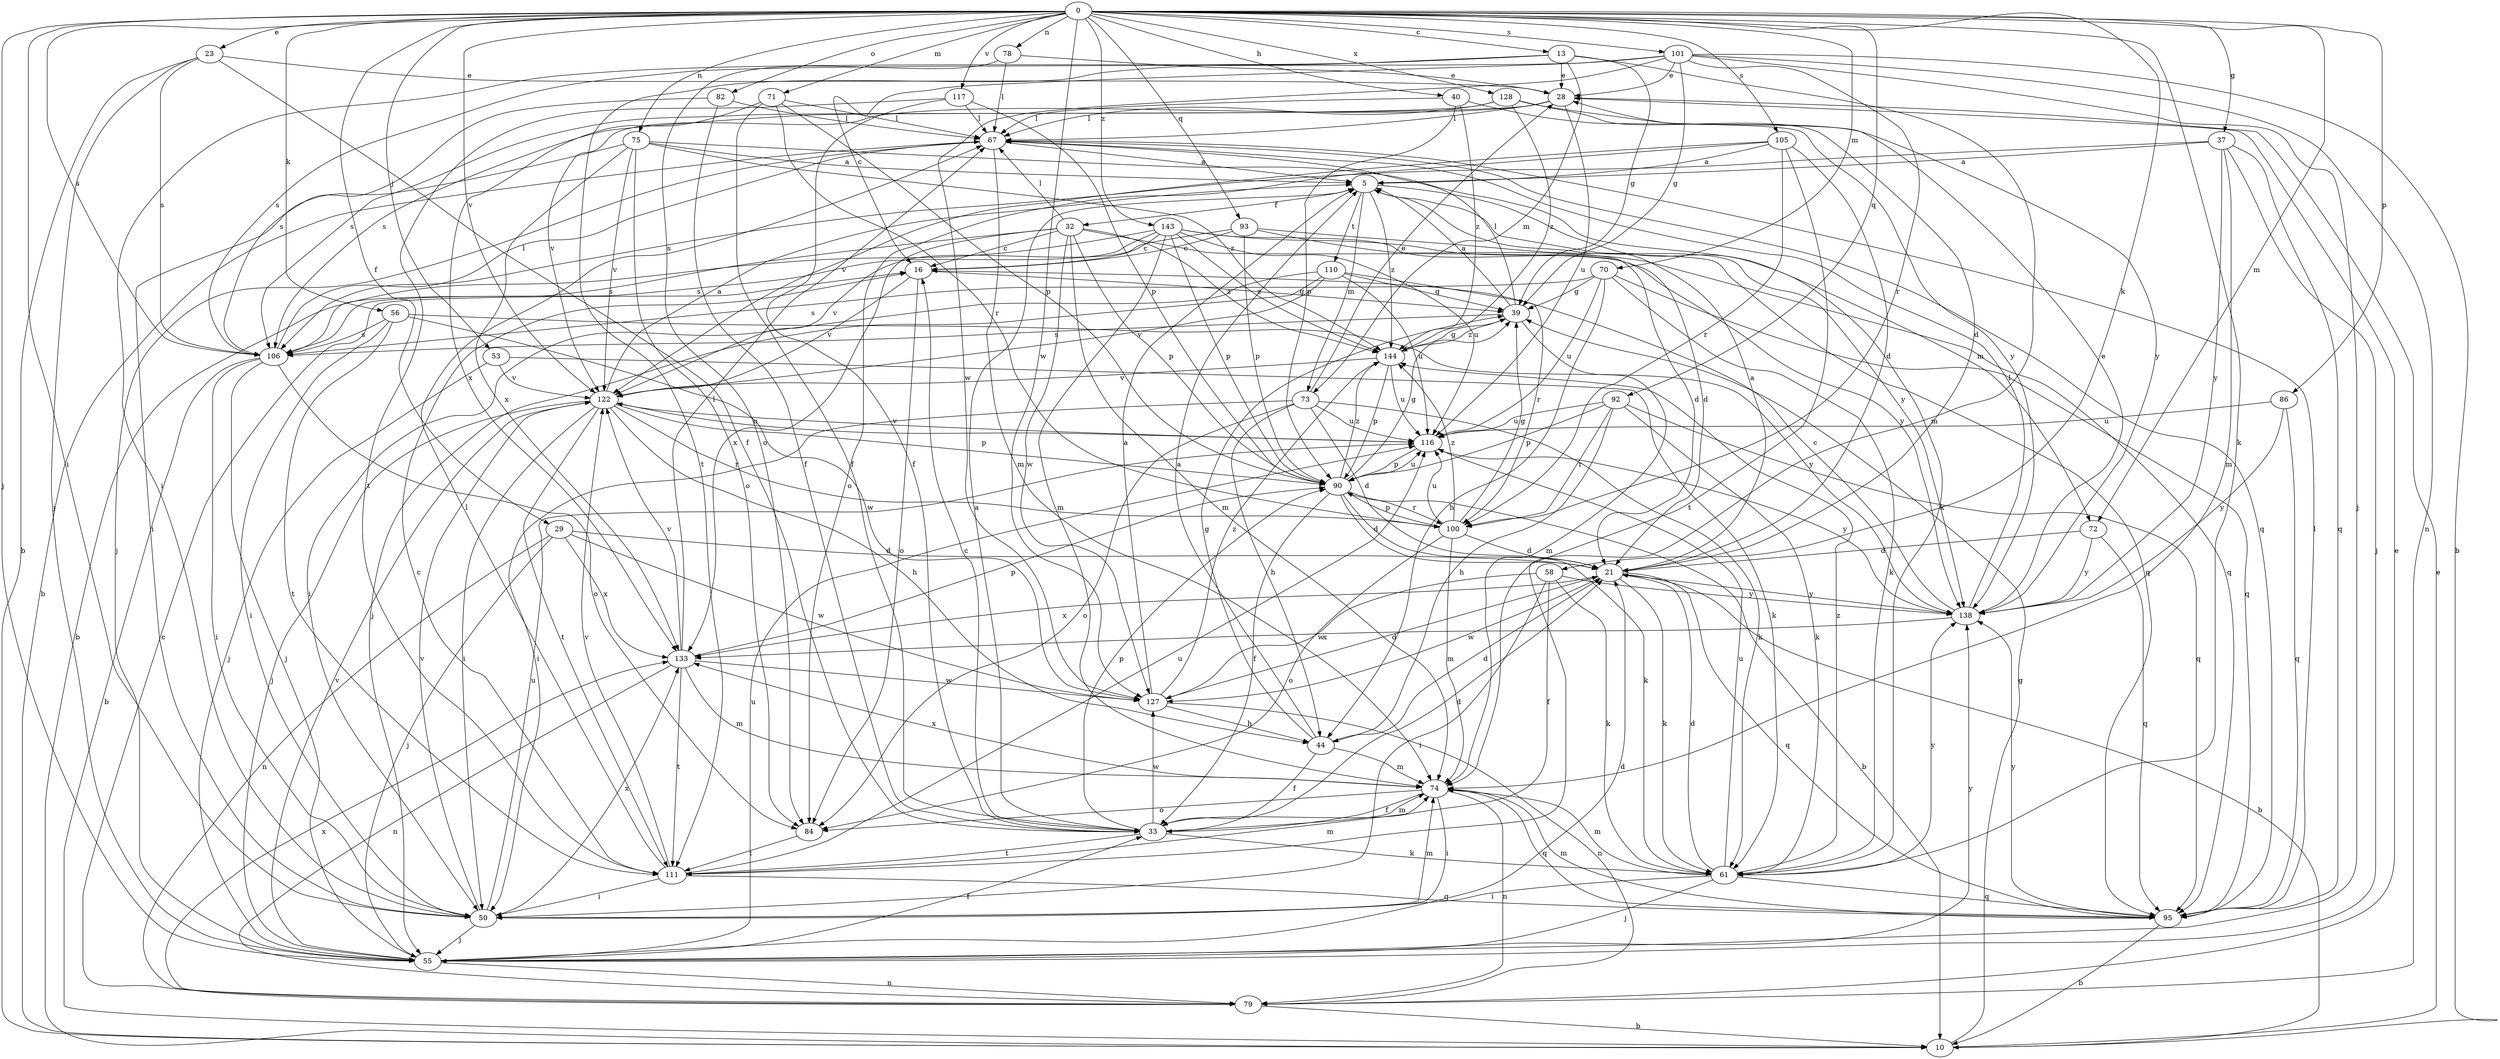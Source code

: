 strict digraph  {
0;
5;
10;
13;
16;
21;
23;
28;
29;
32;
33;
37;
39;
40;
44;
50;
53;
55;
56;
58;
61;
67;
70;
71;
72;
73;
74;
75;
78;
79;
82;
84;
86;
90;
92;
93;
95;
100;
101;
105;
106;
110;
111;
116;
117;
122;
127;
128;
133;
138;
143;
144;
0 -> 13  [label=c];
0 -> 23  [label=e];
0 -> 29  [label=f];
0 -> 37  [label=g];
0 -> 40  [label=h];
0 -> 50  [label=i];
0 -> 53  [label=j];
0 -> 55  [label=j];
0 -> 56  [label=k];
0 -> 58  [label=k];
0 -> 61  [label=k];
0 -> 70  [label=m];
0 -> 71  [label=m];
0 -> 72  [label=m];
0 -> 75  [label=n];
0 -> 78  [label=n];
0 -> 82  [label=o];
0 -> 86  [label=p];
0 -> 92  [label=q];
0 -> 93  [label=q];
0 -> 101  [label=s];
0 -> 105  [label=s];
0 -> 106  [label=s];
0 -> 117  [label=v];
0 -> 122  [label=v];
0 -> 127  [label=w];
0 -> 128  [label=x];
0 -> 143  [label=z];
5 -> 32  [label=f];
5 -> 72  [label=m];
5 -> 73  [label=m];
5 -> 110  [label=t];
5 -> 138  [label=y];
5 -> 144  [label=z];
10 -> 28  [label=e];
10 -> 39  [label=g];
13 -> 28  [label=e];
13 -> 39  [label=g];
13 -> 50  [label=i];
13 -> 73  [label=m];
13 -> 74  [label=m];
13 -> 111  [label=t];
16 -> 39  [label=g];
16 -> 84  [label=o];
16 -> 122  [label=v];
21 -> 5  [label=a];
21 -> 10  [label=b];
21 -> 61  [label=k];
21 -> 95  [label=q];
21 -> 127  [label=w];
21 -> 133  [label=x];
21 -> 138  [label=y];
23 -> 10  [label=b];
23 -> 28  [label=e];
23 -> 33  [label=f];
23 -> 55  [label=j];
23 -> 106  [label=s];
28 -> 67  [label=l];
28 -> 106  [label=s];
28 -> 116  [label=u];
28 -> 122  [label=v];
29 -> 21  [label=d];
29 -> 55  [label=j];
29 -> 79  [label=n];
29 -> 127  [label=w];
29 -> 133  [label=x];
32 -> 16  [label=c];
32 -> 67  [label=l];
32 -> 74  [label=m];
32 -> 90  [label=p];
32 -> 106  [label=s];
32 -> 127  [label=w];
32 -> 133  [label=x];
32 -> 138  [label=y];
32 -> 144  [label=z];
33 -> 5  [label=a];
33 -> 16  [label=c];
33 -> 21  [label=d];
33 -> 61  [label=k];
33 -> 74  [label=m];
33 -> 90  [label=p];
33 -> 111  [label=t];
33 -> 127  [label=w];
37 -> 5  [label=a];
37 -> 55  [label=j];
37 -> 74  [label=m];
37 -> 95  [label=q];
37 -> 106  [label=s];
37 -> 138  [label=y];
39 -> 5  [label=a];
39 -> 67  [label=l];
39 -> 74  [label=m];
39 -> 106  [label=s];
39 -> 144  [label=z];
40 -> 67  [label=l];
40 -> 90  [label=p];
40 -> 138  [label=y];
40 -> 144  [label=z];
44 -> 5  [label=a];
44 -> 21  [label=d];
44 -> 33  [label=f];
44 -> 39  [label=g];
44 -> 74  [label=m];
50 -> 55  [label=j];
50 -> 74  [label=m];
50 -> 116  [label=u];
50 -> 122  [label=v];
50 -> 133  [label=x];
53 -> 55  [label=j];
53 -> 61  [label=k];
53 -> 122  [label=v];
55 -> 21  [label=d];
55 -> 33  [label=f];
55 -> 79  [label=n];
55 -> 116  [label=u];
55 -> 122  [label=v];
55 -> 138  [label=y];
56 -> 50  [label=i];
56 -> 106  [label=s];
56 -> 111  [label=t];
56 -> 127  [label=w];
56 -> 138  [label=y];
58 -> 33  [label=f];
58 -> 50  [label=i];
58 -> 61  [label=k];
58 -> 127  [label=w];
58 -> 138  [label=y];
61 -> 21  [label=d];
61 -> 50  [label=i];
61 -> 55  [label=j];
61 -> 74  [label=m];
61 -> 95  [label=q];
61 -> 116  [label=u];
61 -> 138  [label=y];
61 -> 144  [label=z];
67 -> 5  [label=a];
67 -> 10  [label=b];
67 -> 55  [label=j];
67 -> 74  [label=m];
67 -> 95  [label=q];
70 -> 39  [label=g];
70 -> 44  [label=h];
70 -> 61  [label=k];
70 -> 95  [label=q];
70 -> 106  [label=s];
70 -> 116  [label=u];
71 -> 33  [label=f];
71 -> 67  [label=l];
71 -> 90  [label=p];
71 -> 100  [label=r];
71 -> 133  [label=x];
72 -> 21  [label=d];
72 -> 95  [label=q];
72 -> 138  [label=y];
73 -> 21  [label=d];
73 -> 28  [label=e];
73 -> 44  [label=h];
73 -> 50  [label=i];
73 -> 61  [label=k];
73 -> 84  [label=o];
73 -> 116  [label=u];
74 -> 33  [label=f];
74 -> 50  [label=i];
74 -> 79  [label=n];
74 -> 84  [label=o];
74 -> 95  [label=q];
74 -> 133  [label=x];
75 -> 5  [label=a];
75 -> 50  [label=i];
75 -> 61  [label=k];
75 -> 84  [label=o];
75 -> 122  [label=v];
75 -> 133  [label=x];
75 -> 144  [label=z];
78 -> 28  [label=e];
78 -> 67  [label=l];
78 -> 84  [label=o];
79 -> 10  [label=b];
79 -> 16  [label=c];
79 -> 28  [label=e];
79 -> 133  [label=x];
82 -> 33  [label=f];
82 -> 67  [label=l];
82 -> 106  [label=s];
84 -> 111  [label=t];
86 -> 95  [label=q];
86 -> 116  [label=u];
86 -> 138  [label=y];
90 -> 10  [label=b];
90 -> 21  [label=d];
90 -> 33  [label=f];
90 -> 39  [label=g];
90 -> 61  [label=k];
90 -> 100  [label=r];
90 -> 116  [label=u];
90 -> 144  [label=z];
92 -> 44  [label=h];
92 -> 61  [label=k];
92 -> 90  [label=p];
92 -> 95  [label=q];
92 -> 100  [label=r];
92 -> 116  [label=u];
93 -> 16  [label=c];
93 -> 21  [label=d];
93 -> 90  [label=p];
93 -> 95  [label=q];
93 -> 122  [label=v];
95 -> 10  [label=b];
95 -> 67  [label=l];
95 -> 74  [label=m];
95 -> 138  [label=y];
100 -> 21  [label=d];
100 -> 39  [label=g];
100 -> 74  [label=m];
100 -> 84  [label=o];
100 -> 90  [label=p];
100 -> 116  [label=u];
100 -> 144  [label=z];
101 -> 10  [label=b];
101 -> 16  [label=c];
101 -> 28  [label=e];
101 -> 39  [label=g];
101 -> 55  [label=j];
101 -> 79  [label=n];
101 -> 100  [label=r];
101 -> 106  [label=s];
101 -> 127  [label=w];
105 -> 5  [label=a];
105 -> 21  [label=d];
105 -> 84  [label=o];
105 -> 100  [label=r];
105 -> 111  [label=t];
105 -> 122  [label=v];
106 -> 10  [label=b];
106 -> 50  [label=i];
106 -> 55  [label=j];
106 -> 67  [label=l];
106 -> 84  [label=o];
110 -> 39  [label=g];
110 -> 50  [label=i];
110 -> 55  [label=j];
110 -> 100  [label=r];
110 -> 116  [label=u];
110 -> 122  [label=v];
111 -> 16  [label=c];
111 -> 50  [label=i];
111 -> 67  [label=l];
111 -> 74  [label=m];
111 -> 95  [label=q];
111 -> 116  [label=u];
111 -> 122  [label=v];
116 -> 90  [label=p];
116 -> 122  [label=v];
116 -> 138  [label=y];
117 -> 33  [label=f];
117 -> 67  [label=l];
117 -> 90  [label=p];
117 -> 111  [label=t];
122 -> 5  [label=a];
122 -> 44  [label=h];
122 -> 50  [label=i];
122 -> 55  [label=j];
122 -> 90  [label=p];
122 -> 100  [label=r];
122 -> 111  [label=t];
122 -> 116  [label=u];
127 -> 5  [label=a];
127 -> 21  [label=d];
127 -> 44  [label=h];
127 -> 79  [label=n];
127 -> 144  [label=z];
128 -> 21  [label=d];
128 -> 67  [label=l];
128 -> 106  [label=s];
128 -> 138  [label=y];
128 -> 144  [label=z];
133 -> 67  [label=l];
133 -> 74  [label=m];
133 -> 79  [label=n];
133 -> 90  [label=p];
133 -> 111  [label=t];
133 -> 122  [label=v];
133 -> 127  [label=w];
138 -> 16  [label=c];
138 -> 28  [label=e];
138 -> 67  [label=l];
138 -> 133  [label=x];
143 -> 10  [label=b];
143 -> 16  [label=c];
143 -> 21  [label=d];
143 -> 74  [label=m];
143 -> 90  [label=p];
143 -> 95  [label=q];
143 -> 106  [label=s];
143 -> 116  [label=u];
143 -> 144  [label=z];
144 -> 39  [label=g];
144 -> 90  [label=p];
144 -> 116  [label=u];
144 -> 122  [label=v];
}
